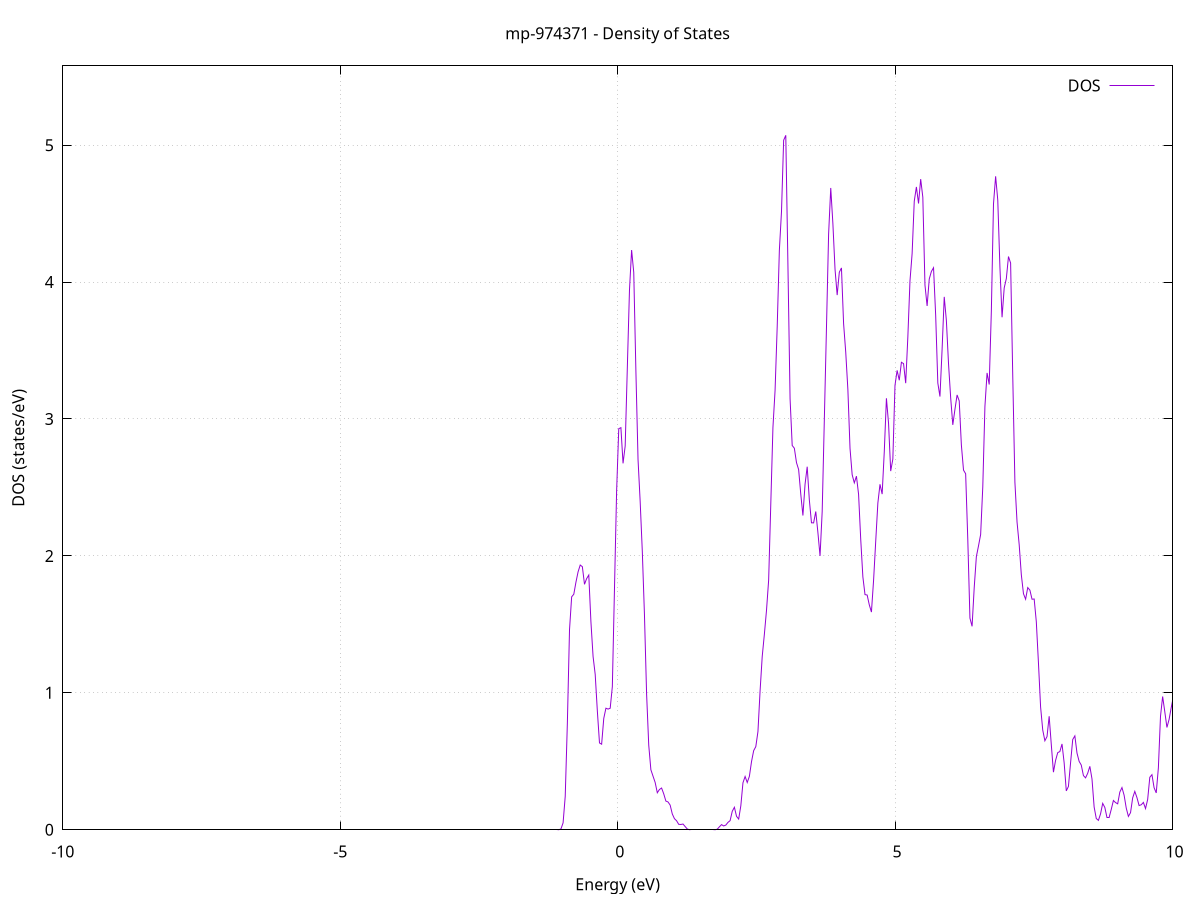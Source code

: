 set title 'mp-974371 - Density of States'
set xlabel 'Energy (eV)'
set ylabel 'DOS (states/eV)'
set grid
set xrange [-10:10]
set yrange [0:5.579]
set xzeroaxis lt -1
set terminal png size 800,600
set output 'mp-974371_dos_gnuplot.png'
plot '-' using 1:2 with lines title 'DOS'
-43.010200 0.000000
-42.971600 0.000000
-42.933000 0.000000
-42.894400 0.000000
-42.855800 0.000000
-42.817200 0.000000
-42.778700 0.000000
-42.740100 0.000000
-42.701500 0.000000
-42.662900 0.000000
-42.624300 0.000000
-42.585700 0.000000
-42.547100 0.000000
-42.508500 0.000000
-42.469900 0.000000
-42.431300 0.000000
-42.392700 0.000000
-42.354100 0.000000
-42.315500 0.000000
-42.277000 0.000000
-42.238400 0.000000
-42.199800 0.000000
-42.161200 0.000000
-42.122600 0.000000
-42.084000 0.000000
-42.045400 0.000000
-42.006800 0.000000
-41.968200 0.000000
-41.929600 0.000000
-41.891000 0.000000
-41.852400 0.000000
-41.813800 0.000000
-41.775300 0.000000
-41.736700 0.000000
-41.698100 0.000000
-41.659500 0.000000
-41.620900 0.000000
-41.582300 0.000000
-41.543700 0.000000
-41.505100 0.000000
-41.466500 0.000000
-41.427900 0.000000
-41.389300 0.000000
-41.350700 0.000000
-41.312100 0.000000
-41.273600 0.000000
-41.235000 0.000000
-41.196400 0.000000
-41.157800 0.000000
-41.119200 0.000000
-41.080600 0.000000
-41.042000 0.000000
-41.003400 0.000000
-40.964800 0.000000
-40.926200 0.000000
-40.887600 0.000000
-40.849000 0.000000
-40.810500 0.000000
-40.771900 0.000000
-40.733300 0.000000
-40.694700 0.000000
-40.656100 0.000000
-40.617500 0.000000
-40.578900 0.000000
-40.540300 0.000000
-40.501700 0.000000
-40.463100 0.000000
-40.424500 0.000000
-40.385900 0.000000
-40.347300 0.000000
-40.308800 0.000000
-40.270200 0.000000
-40.231600 0.000000
-40.193000 0.000000
-40.154400 0.000000
-40.115800 0.000000
-40.077200 0.000000
-40.038600 0.000000
-40.000000 0.000000
-39.961400 0.000000
-39.922800 0.000000
-39.884200 0.000000
-39.845600 0.000000
-39.807100 0.000000
-39.768500 0.000000
-39.729900 0.000000
-39.691300 0.000000
-39.652700 0.000000
-39.614100 0.001200
-39.575500 0.039800
-39.536900 0.512500
-39.498300 2.814300
-39.459700 8.033000
-39.421100 14.987700
-39.382500 21.388200
-39.343900 24.371800
-39.305400 24.910900
-39.266800 24.910300
-39.228200 21.597900
-39.189600 19.309500
-39.151000 22.559100
-39.112400 25.028400
-39.073800 16.780000
-39.035200 5.244000
-38.996600 0.683200
-38.958000 0.035100
-38.919400 0.000700
-38.880800 0.000000
-38.842200 0.000000
-38.803700 0.000000
-38.765100 0.000000
-38.726500 0.000000
-38.687900 0.000000
-38.649300 0.000000
-38.610700 0.000000
-38.572100 0.000000
-38.533500 0.000000
-38.494900 0.000000
-38.456300 0.000000
-38.417700 0.000000
-38.379100 0.000000
-38.340500 0.000000
-38.302000 0.000000
-38.263400 0.000000
-38.224800 0.000000
-38.186200 0.000000
-38.147600 0.000000
-38.109000 0.000000
-38.070400 0.000000
-38.031800 0.000000
-37.993200 0.000000
-37.954600 0.000000
-37.916000 0.000000
-37.877400 0.000000
-37.838800 0.000000
-37.800300 0.000000
-37.761700 0.000000
-37.723100 0.000000
-37.684500 0.000000
-37.645900 0.000000
-37.607300 0.000000
-37.568700 0.000000
-37.530100 0.000000
-37.491500 0.000000
-37.452900 0.000000
-37.414300 0.000000
-37.375700 0.000000
-37.337200 0.000000
-37.298600 0.000000
-37.260000 0.000000
-37.221400 0.000000
-37.182800 0.000000
-37.144200 0.000000
-37.105600 0.000000
-37.067000 0.000000
-37.028400 0.000000
-36.989800 0.000000
-36.951200 0.000000
-36.912600 0.000000
-36.874000 0.000000
-36.835500 0.000000
-36.796900 0.000000
-36.758300 0.000000
-36.719700 0.000000
-36.681100 0.000000
-36.642500 0.000000
-36.603900 0.000000
-36.565300 0.000000
-36.526700 0.000000
-36.488100 0.000000
-36.449500 0.000000
-36.410900 0.000000
-36.372300 0.000000
-36.333800 0.000000
-36.295200 0.000000
-36.256600 0.000000
-36.218000 0.000000
-36.179400 0.000000
-36.140800 0.000000
-36.102200 0.000000
-36.063600 0.000000
-36.025000 0.000000
-35.986400 0.000000
-35.947800 0.000000
-35.909200 0.000000
-35.870600 0.000000
-35.832100 0.000000
-35.793500 0.000000
-35.754900 0.000000
-35.716300 0.000000
-35.677700 0.000000
-35.639100 0.000000
-35.600500 0.000000
-35.561900 0.000000
-35.523300 0.000000
-35.484700 0.000000
-35.446100 0.000000
-35.407500 0.000000
-35.368900 0.000000
-35.330400 0.000000
-35.291800 0.000000
-35.253200 0.000000
-35.214600 0.000000
-35.176000 0.000000
-35.137400 0.000000
-35.098800 0.000000
-35.060200 0.000000
-35.021600 0.000000
-34.983000 0.000000
-34.944400 0.000000
-34.905800 0.000000
-34.867200 0.000000
-34.828700 0.000000
-34.790100 0.000000
-34.751500 0.000000
-34.712900 0.000000
-34.674300 0.000000
-34.635700 0.000000
-34.597100 0.000000
-34.558500 0.000000
-34.519900 0.000000
-34.481300 0.000000
-34.442700 0.000000
-34.404100 0.000000
-34.365600 0.000000
-34.327000 0.000000
-34.288400 0.000000
-34.249800 0.000000
-34.211200 0.000000
-34.172600 0.000000
-34.134000 0.000000
-34.095400 0.000000
-34.056800 0.000000
-34.018200 0.000000
-33.979600 0.000000
-33.941000 0.000000
-33.902400 0.000000
-33.863900 0.000000
-33.825300 0.000000
-33.786700 0.000000
-33.748100 0.000000
-33.709500 0.000000
-33.670900 0.000000
-33.632300 0.000000
-33.593700 0.000000
-33.555100 0.000000
-33.516500 0.000000
-33.477900 0.000000
-33.439300 0.000000
-33.400700 0.000000
-33.362200 0.000000
-33.323600 0.000000
-33.285000 0.000000
-33.246400 0.000000
-33.207800 0.000000
-33.169200 0.000000
-33.130600 0.000000
-33.092000 0.000000
-33.053400 0.000000
-33.014800 0.000000
-32.976200 0.000000
-32.937600 0.000000
-32.899000 0.000000
-32.860500 0.000000
-32.821900 0.000000
-32.783300 0.000000
-32.744700 0.000000
-32.706100 0.000000
-32.667500 0.000000
-32.628900 0.000000
-32.590300 0.000000
-32.551700 0.000000
-32.513100 0.000000
-32.474500 0.000000
-32.435900 0.000000
-32.397300 0.000000
-32.358800 0.000000
-32.320200 0.000000
-32.281600 0.000000
-32.243000 0.000000
-32.204400 0.000000
-32.165800 0.000000
-32.127200 0.000000
-32.088600 0.000000
-32.050000 0.000000
-32.011400 0.000000
-31.972800 0.000000
-31.934200 0.000000
-31.895600 0.000000
-31.857100 0.000000
-31.818500 0.000000
-31.779900 0.000000
-31.741300 0.000000
-31.702700 0.000000
-31.664100 0.000000
-31.625500 0.000000
-31.586900 0.000000
-31.548300 0.000000
-31.509700 0.000000
-31.471100 0.000000
-31.432500 0.000000
-31.394000 0.000000
-31.355400 0.000000
-31.316800 0.000000
-31.278200 0.000000
-31.239600 0.000000
-31.201000 0.000000
-31.162400 0.000000
-31.123800 0.000000
-31.085200 0.000000
-31.046600 0.000000
-31.008000 0.000000
-30.969400 0.000000
-30.930800 0.000000
-30.892300 0.000000
-30.853700 0.000000
-30.815100 0.000000
-30.776500 0.000000
-30.737900 0.000000
-30.699300 0.000000
-30.660700 0.000000
-30.622100 0.000000
-30.583500 0.000000
-30.544900 0.000000
-30.506300 0.000000
-30.467700 0.000000
-30.429100 0.000000
-30.390600 0.000000
-30.352000 0.000000
-30.313400 0.000000
-30.274800 0.000000
-30.236200 0.000000
-30.197600 0.000000
-30.159000 0.000000
-30.120400 0.000000
-30.081800 0.000000
-30.043200 0.000000
-30.004600 0.000000
-29.966000 0.000000
-29.927400 0.000000
-29.888900 0.000000
-29.850300 0.000000
-29.811700 0.000000
-29.773100 0.000000
-29.734500 0.000000
-29.695900 0.000000
-29.657300 0.000000
-29.618700 0.000000
-29.580100 0.000000
-29.541500 0.000000
-29.502900 0.000000
-29.464300 0.000000
-29.425700 0.000000
-29.387200 0.000000
-29.348600 0.000000
-29.310000 0.000000
-29.271400 0.000000
-29.232800 0.000000
-29.194200 0.000000
-29.155600 0.000000
-29.117000 0.000000
-29.078400 0.000000
-29.039800 0.000000
-29.001200 0.000000
-28.962600 0.000000
-28.924000 0.000000
-28.885500 0.000000
-28.846900 0.000000
-28.808300 0.000000
-28.769700 0.000000
-28.731100 0.000000
-28.692500 0.000000
-28.653900 0.000000
-28.615300 0.000000
-28.576700 0.000000
-28.538100 0.000000
-28.499500 0.000000
-28.460900 0.000000
-28.422300 0.000000
-28.383800 0.000000
-28.345200 0.000000
-28.306600 0.000000
-28.268000 0.000000
-28.229400 0.000000
-28.190800 0.000000
-28.152200 0.000000
-28.113600 0.000000
-28.075000 0.000000
-28.036400 0.000000
-27.997800 0.000000
-27.959200 0.000000
-27.920700 0.000000
-27.882100 0.000000
-27.843500 0.000000
-27.804900 0.000000
-27.766300 0.000000
-27.727700 0.000000
-27.689100 0.000000
-27.650500 0.000000
-27.611900 0.000000
-27.573300 0.000000
-27.534700 0.000000
-27.496100 0.000000
-27.457500 0.000000
-27.419000 0.000000
-27.380400 0.000000
-27.341800 0.000000
-27.303200 0.000000
-27.264600 0.000000
-27.226000 0.000000
-27.187400 0.000000
-27.148800 0.000000
-27.110200 0.000000
-27.071600 0.000000
-27.033000 0.000000
-26.994400 0.000000
-26.955800 0.000000
-26.917300 0.000000
-26.878700 0.000000
-26.840100 0.000000
-26.801500 0.000000
-26.762900 0.000000
-26.724300 0.000000
-26.685700 0.000000
-26.647100 0.000000
-26.608500 0.000000
-26.569900 0.000000
-26.531300 0.000000
-26.492700 0.000000
-26.454100 0.000000
-26.415600 0.000000
-26.377000 0.000000
-26.338400 0.000000
-26.299800 0.000000
-26.261200 0.000000
-26.222600 0.000000
-26.184000 0.000000
-26.145400 0.000000
-26.106800 0.000000
-26.068200 0.000000
-26.029600 0.000000
-25.991000 0.000000
-25.952400 0.000000
-25.913900 0.000000
-25.875300 0.000000
-25.836700 0.000000
-25.798100 0.000000
-25.759500 0.000000
-25.720900 0.000000
-25.682300 0.000000
-25.643700 0.000000
-25.605100 0.000000
-25.566500 0.000000
-25.527900 0.000000
-25.489300 0.000000
-25.450700 0.000000
-25.412200 0.000000
-25.373600 0.000000
-25.335000 0.000000
-25.296400 0.000000
-25.257800 0.000000
-25.219200 0.000000
-25.180600 0.000000
-25.142000 0.000000
-25.103400 0.000000
-25.064800 0.000000
-25.026200 0.000000
-24.987600 0.000000
-24.949100 0.000000
-24.910500 0.000000
-24.871900 0.000000
-24.833300 0.000000
-24.794700 0.000000
-24.756100 0.000000
-24.717500 0.000000
-24.678900 0.000000
-24.640300 0.000000
-24.601700 0.000000
-24.563100 0.000000
-24.524500 0.000000
-24.485900 0.000000
-24.447400 0.000000
-24.408800 0.000000
-24.370200 0.000000
-24.331600 0.000000
-24.293000 0.000000
-24.254400 0.000000
-24.215800 0.000000
-24.177200 0.000000
-24.138600 0.000000
-24.100000 0.000000
-24.061400 0.000000
-24.022800 0.000000
-23.984200 0.000000
-23.945700 0.000000
-23.907100 0.000000
-23.868500 0.000000
-23.829900 0.000000
-23.791300 0.000000
-23.752700 0.000000
-23.714100 0.000000
-23.675500 0.000000
-23.636900 0.000000
-23.598300 0.000000
-23.559700 0.000000
-23.521100 0.000000
-23.482500 0.000000
-23.444000 0.000000
-23.405400 0.000000
-23.366800 0.000000
-23.328200 0.000000
-23.289600 0.000000
-23.251000 0.000000
-23.212400 0.000000
-23.173800 0.000000
-23.135200 0.000000
-23.096600 0.000000
-23.058000 0.000000
-23.019400 0.000000
-22.980800 0.000000
-22.942300 0.000000
-22.903700 0.000000
-22.865100 0.000000
-22.826500 0.000000
-22.787900 0.000000
-22.749300 0.000000
-22.710700 0.000000
-22.672100 0.000000
-22.633500 0.000000
-22.594900 0.000000
-22.556300 0.000000
-22.517700 0.000000
-22.479100 0.000000
-22.440600 0.000000
-22.402000 0.000000
-22.363400 0.000000
-22.324800 0.000000
-22.286200 0.000000
-22.247600 0.000000
-22.209000 0.000000
-22.170400 0.000000
-22.131800 0.000000
-22.093200 0.000000
-22.054600 0.000000
-22.016000 0.000000
-21.977400 0.000000
-21.938900 0.000000
-21.900300 0.000000
-21.861700 0.000000
-21.823100 0.000000
-21.784500 0.000000
-21.745900 0.000000
-21.707300 0.000000
-21.668700 0.000000
-21.630100 0.000000
-21.591500 0.000000
-21.552900 0.000000
-21.514300 0.000000
-21.475800 0.000000
-21.437200 0.000000
-21.398600 0.000000
-21.360000 0.000000
-21.321400 0.000000
-21.282800 0.000000
-21.244200 0.000000
-21.205600 0.000000
-21.167000 0.000000
-21.128400 0.000000
-21.089800 0.000000
-21.051200 0.000000
-21.012600 0.000000
-20.974100 0.000000
-20.935500 0.000000
-20.896900 0.000000
-20.858300 0.000000
-20.819700 0.000000
-20.781100 0.000000
-20.742500 0.000000
-20.703900 0.000000
-20.665300 0.000000
-20.626700 0.000000
-20.588100 0.000000
-20.549500 0.000000
-20.510900 0.000000
-20.472400 0.000000
-20.433800 0.000000
-20.395200 0.000000
-20.356600 0.000000
-20.318000 0.000000
-20.279400 0.000000
-20.240800 0.000000
-20.202200 0.000000
-20.163600 0.000000
-20.125000 0.000000
-20.086400 0.000000
-20.047800 0.000000
-20.009200 0.000000
-19.970700 0.000000
-19.932100 0.000000
-19.893500 0.000000
-19.854900 0.000000
-19.816300 0.000000
-19.777700 0.000000
-19.739100 0.000000
-19.700500 0.000000
-19.661900 0.000000
-19.623300 0.000000
-19.584700 0.000000
-19.546100 0.000000
-19.507500 0.000000
-19.469000 0.000000
-19.430400 0.000000
-19.391800 0.000000
-19.353200 0.000000
-19.314600 0.000000
-19.276000 0.000000
-19.237400 0.000000
-19.198800 0.000000
-19.160200 0.000000
-19.121600 0.000000
-19.083000 0.000000
-19.044400 0.000000
-19.005800 0.000000
-18.967300 0.000000
-18.928700 0.000000
-18.890100 0.000000
-18.851500 0.000000
-18.812900 0.000000
-18.774300 0.000000
-18.735700 0.000000
-18.697100 0.000000
-18.658500 0.000000
-18.619900 0.000000
-18.581300 0.000000
-18.542700 0.000000
-18.504200 0.000000
-18.465600 0.000000
-18.427000 0.000000
-18.388400 0.000000
-18.349800 0.000000
-18.311200 0.000000
-18.272600 0.000000
-18.234000 0.000000
-18.195400 0.000000
-18.156800 0.000000
-18.118200 0.000000
-18.079600 0.000000
-18.041000 0.000000
-18.002500 0.000000
-17.963900 0.000000
-17.925300 0.000000
-17.886700 0.000000
-17.848100 0.000000
-17.809500 0.000000
-17.770900 0.000000
-17.732300 0.000000
-17.693700 0.000000
-17.655100 0.000000
-17.616500 0.000000
-17.577900 0.000000
-17.539300 0.000000
-17.500800 0.000000
-17.462200 0.000000
-17.423600 0.000000
-17.385000 0.000000
-17.346400 0.000000
-17.307800 0.000000
-17.269200 0.000000
-17.230600 0.000000
-17.192000 0.000000
-17.153400 0.000000
-17.114800 0.000000
-17.076200 0.000000
-17.037600 0.000000
-16.999100 0.000000
-16.960500 0.000000
-16.921900 0.000000
-16.883300 0.000000
-16.844700 0.000000
-16.806100 0.000000
-16.767500 0.000000
-16.728900 0.000000
-16.690300 0.000000
-16.651700 0.000000
-16.613100 0.000000
-16.574500 0.000000
-16.535900 0.000000
-16.497400 0.000000
-16.458800 0.000000
-16.420200 0.000000
-16.381600 0.000000
-16.343000 0.000000
-16.304400 0.000000
-16.265800 0.000000
-16.227200 0.000000
-16.188600 0.000000
-16.150000 0.000000
-16.111400 0.000000
-16.072800 0.000000
-16.034200 0.000000
-15.995700 0.000000
-15.957100 0.000000
-15.918500 0.000000
-15.879900 0.000000
-15.841300 0.000000
-15.802700 0.000000
-15.764100 0.000000
-15.725500 0.000000
-15.686900 0.000000
-15.648300 0.000000
-15.609700 0.000000
-15.571100 0.000000
-15.532500 0.000000
-15.494000 0.000000
-15.455400 0.000000
-15.416800 0.000000
-15.378200 0.000000
-15.339600 0.000000
-15.301000 0.000000
-15.262400 0.000000
-15.223800 0.000000
-15.185200 0.000000
-15.146600 0.000000
-15.108000 0.000000
-15.069400 0.000000
-15.030900 0.000000
-14.992300 0.000000
-14.953700 0.000000
-14.915100 0.000000
-14.876500 0.000000
-14.837900 0.000000
-14.799300 0.000000
-14.760700 0.000000
-14.722100 0.000000
-14.683500 0.000000
-14.644900 0.000000
-14.606300 0.000000
-14.567700 0.000000
-14.529200 0.000000
-14.490600 0.000000
-14.452000 0.000000
-14.413400 0.000000
-14.374800 0.000000
-14.336200 0.000000
-14.297600 0.000000
-14.259000 0.000000
-14.220400 0.000000
-14.181800 0.000000
-14.143200 0.000000
-14.104600 0.000000
-14.066000 0.000000
-14.027500 0.000000
-13.988900 0.000000
-13.950300 0.000000
-13.911700 0.000000
-13.873100 0.000000
-13.834500 0.000000
-13.795900 0.000000
-13.757300 0.000000
-13.718700 0.000000
-13.680100 0.000000
-13.641500 0.000000
-13.602900 0.000000
-13.564300 0.000000
-13.525800 0.000000
-13.487200 0.000000
-13.448600 0.000000
-13.410000 0.000000
-13.371400 0.000000
-13.332800 0.000000
-13.294200 0.000000
-13.255600 0.000000
-13.217000 0.000000
-13.178400 0.000000
-13.139800 0.000000
-13.101200 0.000000
-13.062600 0.000000
-13.024100 0.000000
-12.985500 0.000000
-12.946900 0.000000
-12.908300 0.000000
-12.869700 0.000000
-12.831100 0.000000
-12.792500 0.000000
-12.753900 0.000000
-12.715300 0.000000
-12.676700 0.000000
-12.638100 0.000000
-12.599500 0.000000
-12.560900 0.000000
-12.522400 0.000000
-12.483800 0.000000
-12.445200 0.000000
-12.406600 0.000000
-12.368000 0.000000
-12.329400 0.000000
-12.290800 0.000000
-12.252200 0.000000
-12.213600 0.000000
-12.175000 0.000000
-12.136400 0.000000
-12.097800 0.000000
-12.059300 0.000000
-12.020700 0.000000
-11.982100 0.000000
-11.943500 0.000000
-11.904900 0.000000
-11.866300 0.000000
-11.827700 0.000000
-11.789100 0.000000
-11.750500 0.000000
-11.711900 0.000000
-11.673300 0.000000
-11.634700 0.000000
-11.596100 0.000000
-11.557600 0.000000
-11.519000 0.000000
-11.480400 0.000000
-11.441800 0.000000
-11.403200 0.000000
-11.364600 0.000000
-11.326000 0.000000
-11.287400 0.000000
-11.248800 0.000000
-11.210200 0.000000
-11.171600 0.000000
-11.133000 0.000000
-11.094400 0.000000
-11.055900 0.000000
-11.017300 0.000000
-10.978700 0.000000
-10.940100 0.001300
-10.901500 0.018800
-10.862900 0.111100
-10.824300 0.330900
-10.785700 0.630000
-10.747100 0.980100
-10.708500 1.463400
-10.669900 2.266600
-10.631300 3.695100
-10.592700 5.679300
-10.554200 6.165000
-10.515600 3.554700
-10.477000 0.917000
-10.438400 0.094900
-10.399800 0.003600
-10.361200 0.000000
-10.322600 0.000000
-10.284000 0.000000
-10.245400 0.000000
-10.206800 0.000000
-10.168200 0.000000
-10.129600 0.000000
-10.091000 0.000000
-10.052500 0.000000
-10.013900 0.000000
-9.975300 0.000000
-9.936700 0.000000
-9.898100 0.000000
-9.859500 0.000000
-9.820900 0.000000
-9.782300 0.000000
-9.743700 0.000000
-9.705100 0.000000
-9.666500 0.000000
-9.627900 0.000000
-9.589300 0.000000
-9.550800 0.000000
-9.512200 0.000000
-9.473600 0.000000
-9.435000 0.000000
-9.396400 0.000000
-9.357800 0.000000
-9.319200 0.000000
-9.280600 0.000000
-9.242000 0.000000
-9.203400 0.000000
-9.164800 0.000000
-9.126200 0.000000
-9.087700 0.000000
-9.049100 0.000000
-9.010500 0.000000
-8.971900 0.000000
-8.933300 0.000000
-8.894700 0.000000
-8.856100 0.000000
-8.817500 0.000000
-8.778900 0.000000
-8.740300 0.000000
-8.701700 0.000000
-8.663100 0.000000
-8.624500 0.000000
-8.586000 0.000000
-8.547400 0.000000
-8.508800 0.000000
-8.470200 0.000000
-8.431600 0.000000
-8.393000 0.000000
-8.354400 0.000000
-8.315800 0.000000
-8.277200 0.000000
-8.238600 0.000000
-8.200000 0.000000
-8.161400 0.000000
-8.122800 0.000000
-8.084300 0.000000
-8.045700 0.000000
-8.007100 0.000000
-7.968500 0.000000
-7.929900 0.000000
-7.891300 0.000000
-7.852700 0.000000
-7.814100 0.000000
-7.775500 0.000000
-7.736900 0.000000
-7.698300 0.000000
-7.659700 0.000000
-7.621100 0.000000
-7.582600 0.000000
-7.544000 0.000000
-7.505400 0.000000
-7.466800 0.000000
-7.428200 0.000000
-7.389600 0.000000
-7.351000 0.000000
-7.312400 0.000000
-7.273800 0.000000
-7.235200 0.000000
-7.196600 0.000000
-7.158000 0.000000
-7.119400 0.000000
-7.080900 0.000000
-7.042300 0.000000
-7.003700 0.000000
-6.965100 0.000000
-6.926500 0.000000
-6.887900 0.000000
-6.849300 0.000000
-6.810700 0.000000
-6.772100 0.000000
-6.733500 0.000000
-6.694900 0.000000
-6.656300 0.000000
-6.617700 0.000000
-6.579200 0.000000
-6.540600 0.000000
-6.502000 0.000000
-6.463400 0.000000
-6.424800 0.000000
-6.386200 0.000000
-6.347600 0.000000
-6.309000 0.000000
-6.270400 0.000000
-6.231800 0.000000
-6.193200 0.000000
-6.154600 0.000000
-6.116000 0.000000
-6.077500 0.000000
-6.038900 0.000000
-6.000300 0.000000
-5.961700 0.000000
-5.923100 0.000000
-5.884500 0.000000
-5.845900 0.000000
-5.807300 0.000000
-5.768700 0.000000
-5.730100 0.000000
-5.691500 0.000000
-5.652900 0.000000
-5.614400 0.000000
-5.575800 0.000000
-5.537200 0.000000
-5.498600 0.000000
-5.460000 0.000000
-5.421400 0.000000
-5.382800 0.000000
-5.344200 0.000000
-5.305600 0.000000
-5.267000 0.000000
-5.228400 0.000000
-5.189800 0.000000
-5.151200 0.000000
-5.112700 0.000000
-5.074100 0.000000
-5.035500 0.000000
-4.996900 0.000000
-4.958300 0.000000
-4.919700 0.000000
-4.881100 0.000000
-4.842500 0.000000
-4.803900 0.000000
-4.765300 0.000000
-4.726700 0.000000
-4.688100 0.000000
-4.649500 0.000000
-4.611000 0.000000
-4.572400 0.000000
-4.533800 0.000000
-4.495200 0.000000
-4.456600 0.000000
-4.418000 0.000000
-4.379400 0.000000
-4.340800 0.000000
-4.302200 0.000000
-4.263600 0.000000
-4.225000 0.000000
-4.186400 0.000000
-4.147800 0.000000
-4.109300 0.000000
-4.070700 0.000000
-4.032100 0.000000
-3.993500 0.000000
-3.954900 0.000000
-3.916300 0.000000
-3.877700 0.000000
-3.839100 0.000000
-3.800500 0.000000
-3.761900 0.000000
-3.723300 0.000000
-3.684700 0.000000
-3.646100 0.000000
-3.607600 0.000000
-3.569000 0.000000
-3.530400 0.000000
-3.491800 0.000000
-3.453200 0.000000
-3.414600 0.000000
-3.376000 0.000000
-3.337400 0.000000
-3.298800 0.000000
-3.260200 0.000000
-3.221600 0.000000
-3.183000 0.000000
-3.144400 0.000000
-3.105900 0.000000
-3.067300 0.000000
-3.028700 0.000000
-2.990100 0.000000
-2.951500 0.000000
-2.912900 0.000000
-2.874300 0.000000
-2.835700 0.000000
-2.797100 0.000000
-2.758500 0.000000
-2.719900 0.000000
-2.681300 0.000000
-2.642800 0.000000
-2.604200 0.000000
-2.565600 0.000000
-2.527000 0.000000
-2.488400 0.000000
-2.449800 0.000000
-2.411200 0.000000
-2.372600 0.000000
-2.334000 0.000000
-2.295400 0.000000
-2.256800 0.000000
-2.218200 0.000000
-2.179600 0.000000
-2.141100 0.000000
-2.102500 0.000000
-2.063900 0.000000
-2.025300 0.000000
-1.986700 0.000000
-1.948100 0.000000
-1.909500 0.000000
-1.870900 0.000000
-1.832300 0.000000
-1.793700 0.000000
-1.755100 0.000000
-1.716500 0.000000
-1.677900 0.000000
-1.639400 0.000000
-1.600800 0.000000
-1.562200 0.000000
-1.523600 0.000000
-1.485000 0.000000
-1.446400 0.000000
-1.407800 0.000000
-1.369200 0.000000
-1.330600 0.000000
-1.292000 0.000000
-1.253400 0.000000
-1.214800 0.000000
-1.176200 0.000000
-1.137700 0.000000
-1.099100 0.000000
-1.060500 0.000300
-1.021900 0.006100
-0.983300 0.050500
-0.944700 0.244300
-0.906100 0.779200
-0.867500 1.460800
-0.828900 1.701200
-0.790300 1.720300
-0.751700 1.807800
-0.713100 1.883600
-0.674500 1.933500
-0.636000 1.921400
-0.597400 1.792700
-0.558800 1.834600
-0.520200 1.860500
-0.481600 1.518600
-0.443000 1.265900
-0.404400 1.134600
-0.365800 0.867200
-0.327200 0.634000
-0.288600 0.624900
-0.250000 0.813500
-0.211400 0.887900
-0.172800 0.881500
-0.134300 0.887500
-0.095700 1.045100
-0.057100 1.761200
-0.018500 2.473900
0.020100 2.929400
0.058700 2.936800
0.097300 2.676200
0.135900 2.803200
0.174500 3.374400
0.213100 3.939600
0.251700 4.234200
0.290300 4.070600
0.328900 3.351000
0.367400 2.704100
0.406000 2.397100
0.444600 2.032400
0.483200 1.570200
0.521800 0.992600
0.560400 0.618100
0.599000 0.438000
0.637600 0.391600
0.676200 0.345500
0.714800 0.270400
0.753400 0.294200
0.792000 0.304900
0.830500 0.262500
0.869100 0.209700
0.907700 0.203300
0.946300 0.180300
0.984900 0.115600
1.023500 0.081200
1.062100 0.066000
1.100700 0.039800
1.139300 0.038700
1.177900 0.042000
1.216500 0.023600
1.255100 0.005600
1.293700 0.000500
1.332200 0.000000
1.370800 0.000000
1.409400 0.000000
1.448000 0.000000
1.486600 0.000000
1.525200 0.000000
1.563800 0.000000
1.602400 0.000000
1.641000 0.000000
1.679600 0.000000
1.718200 0.000000
1.756800 0.000300
1.795400 0.004200
1.833900 0.021600
1.872500 0.037700
1.911100 0.027900
1.949700 0.034300
1.988300 0.054000
2.026900 0.066600
2.065500 0.134900
2.104100 0.164400
2.142700 0.098100
2.181300 0.078300
2.219900 0.174900
2.258500 0.343100
2.297100 0.389200
2.335600 0.345300
2.374200 0.390100
2.412800 0.497700
2.451400 0.577700
2.490000 0.607400
2.528600 0.717000
2.567200 1.014800
2.605800 1.266100
2.644400 1.427800
2.683000 1.603700
2.721600 1.823900
2.760200 2.382600
2.798800 2.938000
2.837300 3.208900
2.875900 3.677600
2.914500 4.231100
2.953100 4.515200
2.991700 5.035700
3.030300 5.071900
3.068900 4.125200
3.107500 3.148900
3.146100 2.806400
3.184700 2.786600
3.223300 2.681400
3.261900 2.630900
3.300500 2.451200
3.339000 2.295100
3.377600 2.523400
3.416200 2.651600
3.454800 2.409200
3.493400 2.241900
3.532000 2.241300
3.570600 2.324400
3.609200 2.171100
3.647800 2.000000
3.686400 2.323800
3.725000 2.993800
3.763600 3.666100
3.802100 4.350600
3.840700 4.687400
3.879300 4.426400
3.917900 4.093100
3.956500 3.905100
3.995100 4.071600
4.033700 4.103400
4.072300 3.696400
4.110900 3.487800
4.149500 3.214300
4.188100 2.785200
4.226700 2.593300
4.265300 2.533700
4.303800 2.582500
4.342400 2.449700
4.381000 2.120600
4.419600 1.847300
4.458200 1.717500
4.496800 1.714500
4.535400 1.642700
4.574000 1.589900
4.612600 1.821300
4.651200 2.106600
4.689800 2.386000
4.728400 2.523200
4.767000 2.451500
4.805500 2.760800
4.844100 3.151400
4.882700 2.966800
4.921300 2.619500
4.959900 2.707500
4.998500 3.245400
5.037100 3.355100
5.075700 3.283000
5.114300 3.414200
5.152900 3.404600
5.191500 3.261600
5.230100 3.597800
5.268700 4.009000
5.307200 4.207500
5.345800 4.590300
5.384400 4.694900
5.423000 4.573900
5.461600 4.752100
5.500200 4.619800
5.538800 3.978000
5.577400 3.825800
5.616000 4.022400
5.654600 4.077800
5.693200 4.104700
5.731800 3.756400
5.770400 3.262900
5.808900 3.163900
5.847500 3.507600
5.886100 3.892000
5.924700 3.719400
5.963300 3.403700
6.001900 3.156000
6.040500 2.957200
6.079100 3.070500
6.117700 3.175800
6.156300 3.131800
6.194900 2.810000
6.233500 2.626700
6.272100 2.599900
6.310600 2.119700
6.349200 1.546200
6.387800 1.485800
6.426400 1.768800
6.465000 1.994700
6.503600 2.073000
6.542200 2.156500
6.580800 2.504300
6.619400 3.091500
6.658000 3.336500
6.696600 3.252000
6.735200 3.787000
6.773800 4.570500
6.812300 4.772400
6.850900 4.599200
6.889500 4.110900
6.928100 3.743000
6.966700 3.956700
7.005300 4.025900
7.043900 4.186500
7.082500 4.138600
7.121100 3.309600
7.159700 2.539000
7.198300 2.247500
7.236900 2.082600
7.275400 1.862900
7.314000 1.724500
7.352600 1.683900
7.391200 1.769000
7.429800 1.750200
7.468400 1.683700
7.507000 1.685400
7.545600 1.519600
7.584200 1.218300
7.622800 0.896700
7.661400 0.728400
7.700000 0.650100
7.738600 0.680700
7.777100 0.829000
7.815700 0.621400
7.854300 0.420700
7.892900 0.506600
7.931500 0.563300
7.970100 0.571300
8.008700 0.626800
8.047300 0.489100
8.085900 0.283900
8.124500 0.316600
8.163100 0.489300
8.201700 0.659200
8.240300 0.685800
8.278800 0.560200
8.317400 0.499400
8.356000 0.472300
8.394600 0.395800
8.433200 0.379100
8.471800 0.412700
8.510400 0.463500
8.549000 0.371500
8.587600 0.166400
8.626200 0.082200
8.664800 0.068600
8.703400 0.116500
8.742000 0.192900
8.780500 0.163100
8.819100 0.089500
8.857700 0.089700
8.896300 0.148900
8.934900 0.214000
8.973500 0.198600
9.012100 0.189600
9.050700 0.275200
9.089300 0.308300
9.127900 0.252500
9.166500 0.158200
9.205100 0.097600
9.243700 0.125100
9.282200 0.233300
9.320800 0.280400
9.359400 0.234800
9.398000 0.176900
9.436600 0.182600
9.475200 0.199900
9.513800 0.154900
9.552400 0.221500
9.591000 0.383500
9.629600 0.402400
9.668200 0.307100
9.706800 0.269100
9.745400 0.452200
9.783900 0.829500
9.822500 0.973400
9.861100 0.862100
9.899700 0.747300
9.938300 0.805400
9.976900 0.892000
10.015500 0.971900
10.054100 1.124400
10.092700 1.045100
10.131300 0.825900
10.169900 0.714900
10.208500 0.713900
10.247000 0.808200
10.285600 0.838100
10.324200 0.847600
10.362800 0.891200
10.401400 0.902100
10.440000 0.923900
10.478600 0.791600
10.517200 0.735700
10.555800 0.750700
10.594400 0.726900
10.633000 0.652600
10.671600 0.525100
10.710200 0.484600
10.748700 0.543000
10.787300 0.505700
10.825900 0.405600
10.864500 0.329800
10.903100 0.231600
10.941700 0.139600
10.980300 0.204400
11.018900 0.455700
11.057500 0.681600
11.096100 0.596400
11.134700 0.349200
11.173300 0.237600
11.211900 0.222000
11.250400 0.353000
11.289000 0.499800
11.327600 0.553500
11.366200 0.599800
11.404800 0.583900
11.443400 0.488800
11.482000 0.304900
11.520600 0.279100
11.559200 0.410400
11.597800 0.529900
11.636400 0.558200
11.675000 0.587800
11.713600 0.697200
11.752100 1.088600
11.790700 1.380100
11.829300 1.259300
11.867900 1.127400
11.906500 1.224500
11.945100 1.343200
11.983700 1.504000
12.022300 1.584900
12.060900 1.284900
12.099500 1.010300
12.138100 0.763400
12.176700 0.608300
12.215300 0.684100
12.253800 0.752600
12.292400 0.711400
12.331000 0.900400
12.369600 1.120900
12.408200 1.011400
12.446800 0.860800
12.485400 0.662900
12.524000 0.609700
12.562600 0.875700
12.601200 1.279500
12.639800 1.434800
12.678400 1.258500
12.717000 1.123700
12.755500 0.964700
12.794100 0.868900
12.832700 1.006600
12.871300 1.270000
12.909900 1.479100
12.948500 1.119800
12.987100 0.707100
13.025700 0.779900
13.064300 0.928400
13.102900 0.913400
13.141500 0.749500
13.180100 0.590400
13.218700 0.543800
13.257200 0.517000
13.295800 0.478300
13.334400 0.520000
13.373000 0.628000
13.411600 0.686400
13.450200 0.592800
13.488800 0.392900
13.527400 0.296400
13.566000 0.313400
13.604600 0.351300
13.643200 0.346600
13.681800 0.269400
13.720300 0.285800
13.758900 0.421600
13.797500 0.469600
13.836100 0.416300
13.874700 0.386300
13.913300 0.433500
13.951900 0.435100
13.990500 0.518900
14.029100 0.747300
14.067700 0.869700
14.106300 0.830000
14.144900 0.557900
14.183500 0.248600
14.222000 0.266600
14.260600 0.427600
14.299200 0.384400
14.337800 0.402200
14.376400 0.513200
14.415000 0.485000
14.453600 0.438800
14.492200 0.500100
14.530800 0.540900
14.569400 0.539200
14.608000 0.663200
14.646600 0.785000
14.685200 0.672400
14.723700 0.556200
14.762300 0.639200
14.800900 0.620600
14.839500 0.433300
14.878100 0.415900
14.916700 0.452700
14.955300 0.484000
14.993900 0.466600
15.032500 0.564900
15.071100 0.832300
15.109700 0.931600
15.148300 0.821500
15.186900 0.894900
15.225400 1.195200
15.264000 1.295100
15.302600 1.125900
15.341200 1.081900
15.379800 1.009900
15.418400 0.894100
15.457000 0.911200
15.495600 1.031300
15.534200 1.025500
15.572800 0.977700
15.611400 0.795700
15.650000 0.606600
15.688600 0.608300
15.727100 0.674600
15.765700 0.817100
15.804300 1.033000
15.842900 1.052100
15.881500 0.838300
15.920100 0.708000
15.958700 0.870300
15.997300 1.001300
16.035900 0.925300
16.074500 0.803300
16.113100 0.703100
16.151700 0.566600
16.190300 0.656600
16.228800 0.893600
16.267400 0.917400
16.306000 0.815200
16.344600 0.736100
16.383200 0.671300
16.421800 0.768100
16.460400 0.974300
16.499000 1.002200
16.537600 0.906200
16.576200 0.725000
16.614800 0.688200
16.653400 0.877900
16.691900 1.065400
16.730500 1.150500
16.769100 0.990100
16.807700 0.791700
16.846300 0.855300
16.884900 1.002700
16.923500 1.034200
16.962100 1.113600
17.000700 1.378400
17.039300 1.729400
17.077900 1.841900
17.116500 1.501300
17.155100 1.077400
17.193600 0.952000
17.232200 1.008600
17.270800 0.945000
17.309400 0.816800
17.348000 0.921100
17.386600 1.072700
17.425200 1.025600
17.463800 0.914500
17.502400 0.840500
17.541000 0.724900
17.579600 0.689500
17.618200 0.691400
17.656800 0.656100
17.695300 0.722500
17.733900 0.896800
17.772500 0.908300
17.811100 0.886400
17.849700 0.940900
17.888300 0.892800
17.926900 0.739300
17.965500 0.736700
18.004100 0.716100
18.042700 0.547200
18.081300 0.557300
18.119900 0.569500
18.158500 0.490500
18.197000 0.447700
18.235600 0.495700
18.274200 0.628700
18.312800 0.675500
18.351400 0.688100
18.390000 0.710200
18.428600 0.668000
18.467200 0.545700
18.505800 0.416300
18.544400 0.424300
18.583000 0.466800
18.621600 0.567900
18.660200 0.805200
18.698700 0.982600
18.737300 0.855200
18.775900 0.773800
18.814500 0.930200
18.853100 1.065700
18.891700 1.186400
18.930300 1.254600
18.968900 1.212000
19.007500 1.038800
19.046100 0.988300
19.084700 1.203100
19.123300 1.449000
19.161900 1.672500
19.200400 1.735600
19.239000 1.528600
19.277600 1.190800
19.316200 1.099600
19.354800 1.102500
19.393400 0.895600
19.432000 0.746000
19.470600 0.880800
19.509200 1.194200
19.547800 1.352500
19.586400 1.120100
19.625000 0.848300
19.663500 0.844300
19.702100 0.892400
19.740700 0.899000
19.779300 0.950900
19.817900 0.988700
19.856500 1.031200
19.895100 1.019600
19.933700 0.901200
19.972300 0.789400
20.010900 0.804000
20.049500 0.862900
20.088100 0.848200
20.126700 0.956100
20.165200 1.238800
20.203800 1.226200
20.242400 1.096200
20.281000 0.982700
20.319600 0.773200
20.358200 0.578300
20.396800 0.587700
20.435400 0.605400
20.474000 0.601800
20.512600 0.708800
20.551200 0.794500
20.589800 0.947800
20.628400 1.178900
20.666900 1.167400
20.705500 1.009700
20.744100 0.977500
20.782700 1.057900
20.821300 1.177800
20.859900 1.363400
20.898500 1.199800
20.937100 0.905300
20.975700 0.793100
21.014300 0.737700
21.052900 0.754100
21.091500 0.835000
21.130100 0.945000
21.168600 1.089000
21.207200 1.196700
21.245800 1.021800
21.284400 0.709700
21.323000 0.738000
21.361600 0.898200
21.400200 0.855000
21.438800 0.754200
21.477400 0.681700
21.516000 0.593700
21.554600 0.648900
21.593200 0.870200
21.631800 1.024500
21.670300 1.003100
21.708900 0.968500
21.747500 1.048900
21.786100 1.107400
21.824700 1.010300
21.863300 0.950000
21.901900 0.801700
21.940500 0.601900
21.979100 0.505200
22.017700 0.496400
22.056300 0.559100
22.094900 0.797700
22.133500 1.060200
22.172000 0.978700
22.210600 0.719700
22.249200 0.552700
22.287800 0.568900
22.326400 0.663700
22.365000 0.901400
22.403600 1.207300
22.442200 1.186200
22.480800 1.009500
22.519400 0.897000
22.558000 0.832600
22.596600 0.859500
22.635200 0.889700
22.673700 0.803900
22.712300 0.756500
22.750900 0.878700
22.789500 0.873800
22.828100 0.705700
22.866700 0.759800
22.905300 0.958900
22.943900 1.115300
22.982500 1.396400
23.021100 1.474200
23.059700 1.390200
23.098300 1.649000
23.136800 1.637300
23.175400 1.144500
23.214000 0.944800
23.252600 1.069600
23.291200 1.367200
23.329800 1.347700
23.368400 1.080100
23.407000 0.934100
23.445600 1.035300
23.484200 1.290900
23.522800 1.390500
23.561400 1.362600
23.600000 1.402200
23.638500 1.453300
23.677100 1.613100
23.715700 1.563600
23.754300 1.073500
23.792900 1.014000
23.831500 1.260200
23.870100 1.221200
23.908700 1.165000
23.947300 1.303900
23.985900 1.611200
24.024500 1.710800
24.063100 1.675600
24.101700 1.682000
24.140200 1.428500
24.178800 1.057400
24.217400 0.950800
24.256000 0.811900
24.294600 0.766500
24.333200 0.847800
24.371800 0.828900
24.410400 0.940400
24.449000 1.283000
24.487600 1.578700
24.526200 1.674900
24.564800 1.444000
24.603400 1.070100
24.641900 1.181000
24.680500 1.677200
24.719100 1.772000
24.757700 1.498300
24.796300 1.388200
24.834900 1.184000
24.873500 1.057200
24.912100 1.131600
24.950700 1.217500
24.989300 1.314200
25.027900 1.306900
25.066500 1.196100
25.105100 1.001400
25.143600 1.063800
25.182200 1.052600
25.220800 0.826100
25.259400 1.005600
25.298000 1.455300
25.336600 1.842600
25.375200 2.031100
25.413800 1.890000
25.452400 1.576300
25.491000 1.382000
25.529600 1.423800
25.568200 1.470500
25.606800 1.390200
25.645300 1.424400
25.683900 1.389900
25.722500 1.192500
25.761100 1.145600
25.799700 1.240800
25.838300 1.379700
25.876900 1.269600
25.915500 1.150400
25.954100 1.235900
25.992700 1.409700
26.031300 1.476300
26.069900 1.350700
26.108400 1.418400
26.147000 1.462200
26.185600 1.246400
26.224200 1.355600
26.262800 1.441100
26.301400 1.357300
26.340000 1.532500
26.378600 1.764800
26.417200 1.649400
26.455800 1.254600
26.494400 1.049300
26.533000 0.983900
26.571600 0.904000
26.610100 1.030200
26.648700 1.204200
26.687300 1.189500
26.725900 1.300300
26.764500 1.406400
26.803100 1.382700
26.841700 1.493900
26.880300 1.596900
26.918900 1.297100
26.957500 1.031900
26.996100 1.134100
27.034700 1.148500
27.073300 1.093400
27.111800 1.147500
27.150400 1.220000
27.189000 1.418200
27.227600 1.557400
27.266200 1.357000
27.304800 1.223600
27.343400 1.185000
27.382000 1.165300
27.420600 1.152700
27.459200 1.134100
27.497800 1.286900
27.536400 1.315300
27.575000 1.049500
27.613500 0.836100
27.652100 1.002100
27.690700 1.289700
27.729300 1.365500
27.767900 1.184700
27.806500 0.975400
27.845100 0.931800
27.883700 1.068700
27.922300 1.125300
27.960900 1.034000
27.999500 1.206600
28.038100 1.669200
28.076700 1.670100
28.115200 1.281700
28.153800 1.052500
28.192400 1.244400
28.231000 1.327000
28.269600 1.128900
28.308200 1.219000
28.346800 1.539800
28.385400 1.645700
28.424000 1.453800
28.462600 1.163800
28.501200 0.918800
28.539800 1.059900
28.578400 1.335000
28.616900 1.192700
28.655500 0.985700
28.694100 0.972700
28.732700 1.106900
28.771300 1.106400
28.809900 0.854200
28.848500 0.743600
28.887100 0.839500
28.925700 1.088300
28.964300 1.314300
29.002900 1.051000
29.041500 0.649100
29.080100 0.700600
29.118600 0.995300
29.157200 0.985400
29.195800 1.008200
29.234400 1.059700
29.273000 0.716200
29.311600 0.276400
29.350200 0.155800
29.388800 0.294100
29.427400 0.446300
29.466000 0.347500
29.504600 0.217100
29.543200 0.277700
29.581700 0.321500
29.620300 0.292700
29.658900 0.267900
29.697500 0.273800
29.736100 0.236700
29.774700 0.150400
29.813300 0.093200
29.851900 0.107100
29.890500 0.124000
29.929100 0.087200
29.967700 0.060700
30.006300 0.074300
30.044900 0.088700
30.083400 0.087000
30.122000 0.053100
30.160600 0.023400
30.199200 0.009800
30.237800 0.002200
30.276400 0.000200
30.315000 0.000000
30.353600 0.000000
30.392200 0.000000
30.430800 0.000000
30.469400 0.000000
30.508000 0.000000
30.546600 0.000000
30.585100 0.000300
30.623700 0.003300
30.662300 0.010500
30.700900 0.011200
30.739500 0.004100
30.778100 0.000500
30.816700 0.000000
30.855300 0.000000
30.893900 0.000000
30.932500 0.000000
30.971100 0.000000
31.009700 0.000000
31.048300 0.000000
31.086800 0.000000
31.125400 0.000000
31.164000 0.000000
31.202600 0.000000
31.241200 0.000000
31.279800 0.000000
31.318400 0.000000
31.357000 0.000000
31.395600 0.000000
31.434200 0.000000
31.472800 0.000000
31.511400 0.000000
31.550000 0.000000
31.588500 0.000000
31.627100 0.000000
31.665700 0.000000
31.704300 0.000000
31.742900 0.000000
31.781500 0.000000
31.820100 0.000000
31.858700 0.000000
31.897300 0.000000
31.935900 0.000000
31.974500 0.000000
32.013100 0.000000
32.051700 0.000000
32.090200 0.000000
32.128800 0.000000
32.167400 0.000000
32.206000 0.000000
32.244600 0.000000
32.283200 0.000000
32.321800 0.000000
32.360400 0.000000
32.399000 0.000000
32.437600 0.000000
32.476200 0.000000
32.514800 0.000000
32.553300 0.000000
32.591900 0.000000
32.630500 0.000000
32.669100 0.000000
32.707700 0.000000
32.746300 0.000000
32.784900 0.000000
32.823500 0.000000
32.862100 0.000000
32.900700 0.000000
32.939300 0.000000
32.977900 0.000000
33.016500 0.000000
33.055000 0.000000
33.093600 0.000000
33.132200 0.000000
33.170800 0.000000
33.209400 0.000000
33.248000 0.000000
33.286600 0.000000
33.325200 0.000000
33.363800 0.000000
33.402400 0.000000
33.441000 0.000000
33.479600 0.000000
33.518200 0.000000
33.556700 0.000000
33.595300 0.000000
33.633900 0.000000
33.672500 0.000000
33.711100 0.000000
33.749700 0.000000
33.788300 0.000000
33.826900 0.000000
33.865500 0.000000
33.904100 0.000000
33.942700 0.000000
33.981300 0.000000
34.019900 0.000000
34.058400 0.000000
34.097000 0.000000
34.135600 0.000000
34.174200 0.000000
e
